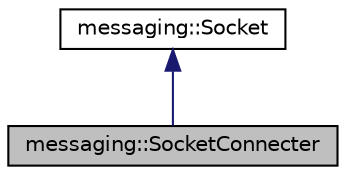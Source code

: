 digraph "messaging::SocketConnecter"
{
 // LATEX_PDF_SIZE
  edge [fontname="Helvetica",fontsize="10",labelfontname="Helvetica",labelfontsize="10"];
  node [fontname="Helvetica",fontsize="10",shape=record];
  Node1 [label="messaging::SocketConnecter",height=0.2,width=0.4,color="black", fillcolor="grey75", style="filled", fontcolor="black",tooltip=" "];
  Node2 -> Node1 [dir="back",color="midnightblue",fontsize="10",style="solid"];
  Node2 [label="messaging::Socket",height=0.2,width=0.4,color="black", fillcolor="white", style="filled",URL="$classmessaging_1_1_socket.html",tooltip=" "];
}
